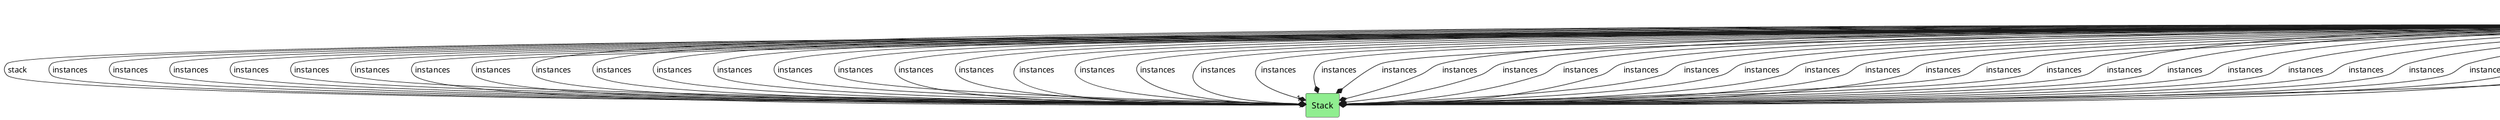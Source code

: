 @startuml

class "StackInstance" as Model {
 string name

 
}

rectangle "ApplicationInstance" as ApplicationInstance #lightblue {
}

Model o--> "1" ApplicationInstance : app


rectangle "Stack" as Stack #lightblue {
}

Model o--> "1" Stack : stack


rectangle "Stacklet" as Stacklet #lightblue {
}

Model o--> "1" Stacklet : stacklet


rectangle "ServiceInstance" as ServiceInstance #lightblue {
}

Model *--> "n" ServiceInstance : services


rectangle "Image" as Image #lightblue {
}

Model o--> "1" Image : image


rectangle "DataInstance" as DataInstance #lightblue {
}

Model o--> "n" DataInstance : data


rectangle "Resource" as Resource #lightblue {
}

Model o--> "n" Resource : resources


rectangle "Servicelet" as Servicelet #lightblue {
}

Model o--> "1" Servicelet : servicelet


rectangle "RunScript" as RunScript #lightblue {
}

Model *--> "n" RunScript : runScripts




    rectangle "Stack" as Stack #lightgreen {
    }
    
        Stack   *--> "n" Model : "instances"
    
    rectangle "ServiceInstance" as ServiceInstance #lightgreen {
    }
    
        ServiceInstance   o--> "1" Model : "stack"
    
    rectangle "Stack" as Stack #lightgreen {
    }
    
        Stack   *--> "n" Model : "instances"
    
    rectangle "ServiceInstance" as ServiceInstance #lightgreen {
    }
    
        ServiceInstance   o--> "1" Model : "stack"
    
    rectangle "Stack" as Stack #lightgreen {
    }
    
        Stack   *--> "n" Model : "instances"
    
    rectangle "ServiceInstance" as ServiceInstance #lightgreen {
    }
    
        ServiceInstance   o--> "1" Model : "stack"
    
    rectangle "Stack" as Stack #lightgreen {
    }
    
        Stack   *--> "n" Model : "instances"
    
    rectangle "ServiceInstance" as ServiceInstance #lightgreen {
    }
    
        ServiceInstance   o--> "1" Model : "stack"
    
    rectangle "Stack" as Stack #lightgreen {
    }
    
        Stack   *--> "n" Model : "instances"
    
    rectangle "ServiceInstance" as ServiceInstance #lightgreen {
    }
    
        ServiceInstance   o--> "1" Model : "stack"
    
    rectangle "Stack" as Stack #lightgreen {
    }
    
        Stack   *--> "n" Model : "instances"
    
    rectangle "ServiceInstance" as ServiceInstance #lightgreen {
    }
    
        ServiceInstance   o--> "1" Model : "stack"
    
    rectangle "Stack" as Stack #lightgreen {
    }
    
        Stack   *--> "n" Model : "instances"
    
    rectangle "ServiceInstance" as ServiceInstance #lightgreen {
    }
    
        ServiceInstance   o--> "1" Model : "stack"
    
    rectangle "Stack" as Stack #lightgreen {
    }
    
        Stack   *--> "n" Model : "instances"
    
    rectangle "ServiceInstance" as ServiceInstance #lightgreen {
    }
    
        ServiceInstance   o--> "1" Model : "stack"
    
    rectangle "Stack" as Stack #lightgreen {
    }
    
        Stack   *--> "n" Model : "instances"
    
    rectangle "ServiceInstance" as ServiceInstance #lightgreen {
    }
    
        ServiceInstance   o--> "1" Model : "stack"
    
    rectangle "Stack" as Stack #lightgreen {
    }
    
        Stack   *--> "n" Model : "instances"
    
    rectangle "ServiceInstance" as ServiceInstance #lightgreen {
    }
    
        ServiceInstance   o--> "1" Model : "stack"
    
    rectangle "Stack" as Stack #lightgreen {
    }
    
        Stack   *--> "n" Model : "instances"
    
    rectangle "ServiceInstance" as ServiceInstance #lightgreen {
    }
    
        ServiceInstance   o--> "1" Model : "stack"
    
    rectangle "Stack" as Stack #lightgreen {
    }
    
        Stack   *--> "n" Model : "instances"
    
    rectangle "ServiceInstance" as ServiceInstance #lightgreen {
    }
    
        ServiceInstance   o--> "1" Model : "stack"
    
    rectangle "Stack" as Stack #lightgreen {
    }
    
        Stack   *--> "n" Model : "instances"
    
    rectangle "ServiceInstance" as ServiceInstance #lightgreen {
    }
    
        ServiceInstance   o--> "1" Model : "stack"
    
    rectangle "Stack" as Stack #lightgreen {
    }
    
        Stack   *--> "n" Model : "instances"
    
    rectangle "ServiceInstance" as ServiceInstance #lightgreen {
    }
    
        ServiceInstance   o--> "1" Model : "stack"
    
    rectangle "Stack" as Stack #lightgreen {
    }
    
        Stack   *--> "n" Model : "instances"
    
    rectangle "ServiceInstance" as ServiceInstance #lightgreen {
    }
    
        ServiceInstance   o--> "1" Model : "stack"
    
    rectangle "Stack" as Stack #lightgreen {
    }
    
        Stack   *--> "n" Model : "instances"
    
    rectangle "ServiceInstance" as ServiceInstance #lightgreen {
    }
    
        ServiceInstance   o--> "1" Model : "stack"
    
    rectangle "Stack" as Stack #lightgreen {
    }
    
        Stack   *--> "n" Model : "instances"
    
    rectangle "ServiceInstance" as ServiceInstance #lightgreen {
    }
    
        ServiceInstance   o--> "1" Model : "stack"
    
    rectangle "Stack" as Stack #lightgreen {
    }
    
        Stack   *--> "n" Model : "instances"
    
    rectangle "ServiceInstance" as ServiceInstance #lightgreen {
    }
    
        ServiceInstance   o--> "1" Model : "stack"
    
    rectangle "Stack" as Stack #lightgreen {
    }
    
        Stack   *--> "n" Model : "instances"
    
    rectangle "ServiceInstance" as ServiceInstance #lightgreen {
    }
    
        ServiceInstance   o--> "1" Model : "stack"
    
    rectangle "Stack" as Stack #lightgreen {
    }
    
        Stack   *--> "n" Model : "instances"
    
    rectangle "ServiceInstance" as ServiceInstance #lightgreen {
    }
    
        ServiceInstance   o--> "1" Model : "stack"
    
    rectangle "Stack" as Stack #lightgreen {
    }
    
        Stack   *--> "n" Model : "instances"
    
    rectangle "ServiceInstance" as ServiceInstance #lightgreen {
    }
    
        ServiceInstance   o--> "1" Model : "stack"
    
    rectangle "Stack" as Stack #lightgreen {
    }
    
        Stack   *--> "n" Model : "instances"
    
    rectangle "ServiceInstance" as ServiceInstance #lightgreen {
    }
    
        ServiceInstance   o--> "1" Model : "stack"
    
    rectangle "Stack" as Stack #lightgreen {
    }
    
        Stack   *--> "n" Model : "instances"
    
    rectangle "ServiceInstance" as ServiceInstance #lightgreen {
    }
    
        ServiceInstance   o--> "1" Model : "stack"
    
    rectangle "Stack" as Stack #lightgreen {
    }
    
        Stack   *--> "n" Model : "instances"
    
    rectangle "ServiceInstance" as ServiceInstance #lightgreen {
    }
    
        ServiceInstance   o--> "1" Model : "stack"
    
    rectangle "Stack" as Stack #lightgreen {
    }
    
        Stack   *--> "n" Model : "instances"
    
    rectangle "ServiceInstance" as ServiceInstance #lightgreen {
    }
    
        ServiceInstance   o--> "1" Model : "stack"
    
    rectangle "Stack" as Stack #lightgreen {
    }
    
        Stack   *--> "n" Model : "instances"
    
    rectangle "ServiceInstance" as ServiceInstance #lightgreen {
    }
    
        ServiceInstance   o--> "1" Model : "stack"
    
    rectangle "Stack" as Stack #lightgreen {
    }
    
        Stack   *--> "n" Model : "instances"
    
    rectangle "ServiceInstance" as ServiceInstance #lightgreen {
    }
    
        ServiceInstance   o--> "1" Model : "stack"
    
    rectangle "Stack" as Stack #lightgreen {
    }
    
        Stack   *--> "n" Model : "instances"
    
    rectangle "ServiceInstance" as ServiceInstance #lightgreen {
    }
    
        ServiceInstance   o--> "1" Model : "stack"
    
    rectangle "Stack" as Stack #lightgreen {
    }
    
        Stack   *--> "n" Model : "instances"
    
    rectangle "ServiceInstance" as ServiceInstance #lightgreen {
    }
    
        ServiceInstance   o--> "1" Model : "stack"
    
    rectangle "Stack" as Stack #lightgreen {
    }
    
        Stack   *--> "n" Model : "instances"
    
    rectangle "ServiceInstance" as ServiceInstance #lightgreen {
    }
    
        ServiceInstance   o--> "1" Model : "stack"
    
    rectangle "Stack" as Stack #lightgreen {
    }
    
        Stack   *--> "n" Model : "instances"
    
    rectangle "ServiceInstance" as ServiceInstance #lightgreen {
    }
    
        ServiceInstance   o--> "1" Model : "stack"
    
    rectangle "Stack" as Stack #lightgreen {
    }
    
        Stack   *--> "n" Model : "instances"
    
    rectangle "ServiceInstance" as ServiceInstance #lightgreen {
    }
    
        ServiceInstance   o--> "1" Model : "stack"
    
    rectangle "Stack" as Stack #lightgreen {
    }
    
        Stack   *--> "n" Model : "instances"
    
    rectangle "ServiceInstance" as ServiceInstance #lightgreen {
    }
    
        ServiceInstance   o--> "1" Model : "stack"
    
    rectangle "Stack" as Stack #lightgreen {
    }
    
        Stack   *--> "n" Model : "instances"
    
    rectangle "ServiceInstance" as ServiceInstance #lightgreen {
    }
    
        ServiceInstance   o--> "1" Model : "stack"
    
    rectangle "Stack" as Stack #lightgreen {
    }
    
        Stack   *--> "n" Model : "instances"
    
    rectangle "ServiceInstance" as ServiceInstance #lightgreen {
    }
    
        ServiceInstance   o--> "1" Model : "stack"
    
    rectangle "Stack" as Stack #lightgreen {
    }
    
        Stack   *--> "n" Model : "instances"
    
    rectangle "ServiceInstance" as ServiceInstance #lightgreen {
    }
    
        ServiceInstance   o--> "1" Model : "stack"
    
    rectangle "Stack" as Stack #lightgreen {
    }
    
        Stack   *--> "n" Model : "instances"
    
    rectangle "ServiceInstance" as ServiceInstance #lightgreen {
    }
    
        ServiceInstance   o--> "1" Model : "stack"
    
    rectangle "Stack" as Stack #lightgreen {
    }
    
        Stack   *--> "n" Model : "instances"
    
    rectangle "ServiceInstance" as ServiceInstance #lightgreen {
    }
    
        ServiceInstance   o--> "1" Model : "stack"
    
    rectangle "Stack" as Stack #lightgreen {
    }
    
        Stack   *--> "n" Model : "instances"
    
    rectangle "ServiceInstance" as ServiceInstance #lightgreen {
    }
    
        ServiceInstance   o--> "1" Model : "stack"
    
    rectangle "Stack" as Stack #lightgreen {
    }
    
        Stack   *--> "n" Model : "instances"
    
    rectangle "ServiceInstance" as ServiceInstance #lightgreen {
    }
    
        ServiceInstance   o--> "1" Model : "stack"
    
    rectangle "Stack" as Stack #lightgreen {
    }
    
        Stack   *--> "n" Model : "instances"
    
    rectangle "ServiceInstance" as ServiceInstance #lightgreen {
    }
    
        ServiceInstance   o--> "1" Model : "stack"
    
    rectangle "Stack" as Stack #lightgreen {
    }
    
        Stack   *--> "n" Model : "instances"
    
    rectangle "ServiceInstance" as ServiceInstance #lightgreen {
    }
    
        ServiceInstance   o--> "1" Model : "stack"
    
    rectangle "Stack" as Stack #lightgreen {
    }
    
        Stack   *--> "n" Model : "instances"
    
    rectangle "ServiceInstance" as ServiceInstance #lightgreen {
    }
    
        ServiceInstance   o--> "1" Model : "stack"
    
    rectangle "Stack" as Stack #lightgreen {
    }
    
        Stack   *--> "n" Model : "instances"
    
    rectangle "ServiceInstance" as ServiceInstance #lightgreen {
    }
    
        ServiceInstance   o--> "1" Model : "stack"
    

@enduml
